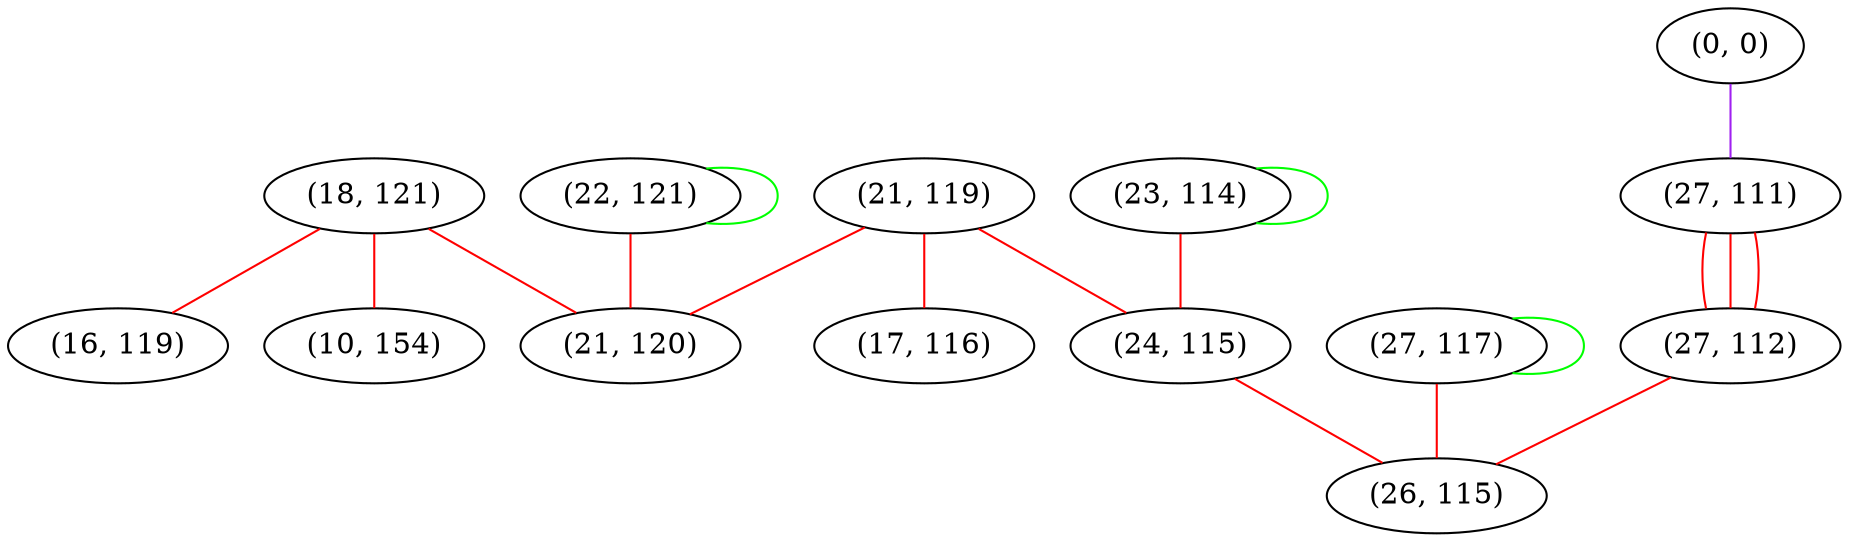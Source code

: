 graph "" {
"(22, 121)";
"(0, 0)";
"(18, 121)";
"(27, 117)";
"(23, 114)";
"(27, 111)";
"(21, 119)";
"(24, 115)";
"(16, 119)";
"(27, 112)";
"(17, 116)";
"(10, 154)";
"(26, 115)";
"(21, 120)";
"(22, 121)" -- "(22, 121)"  [color=green, key=0, weight=2];
"(22, 121)" -- "(21, 120)"  [color=red, key=0, weight=1];
"(0, 0)" -- "(27, 111)"  [color=purple, key=0, weight=4];
"(18, 121)" -- "(16, 119)"  [color=red, key=0, weight=1];
"(18, 121)" -- "(21, 120)"  [color=red, key=0, weight=1];
"(18, 121)" -- "(10, 154)"  [color=red, key=0, weight=1];
"(27, 117)" -- "(26, 115)"  [color=red, key=0, weight=1];
"(27, 117)" -- "(27, 117)"  [color=green, key=0, weight=2];
"(23, 114)" -- "(24, 115)"  [color=red, key=0, weight=1];
"(23, 114)" -- "(23, 114)"  [color=green, key=0, weight=2];
"(27, 111)" -- "(27, 112)"  [color=red, key=0, weight=1];
"(27, 111)" -- "(27, 112)"  [color=red, key=1, weight=1];
"(27, 111)" -- "(27, 112)"  [color=red, key=2, weight=1];
"(21, 119)" -- "(24, 115)"  [color=red, key=0, weight=1];
"(21, 119)" -- "(17, 116)"  [color=red, key=0, weight=1];
"(21, 119)" -- "(21, 120)"  [color=red, key=0, weight=1];
"(24, 115)" -- "(26, 115)"  [color=red, key=0, weight=1];
"(27, 112)" -- "(26, 115)"  [color=red, key=0, weight=1];
}

